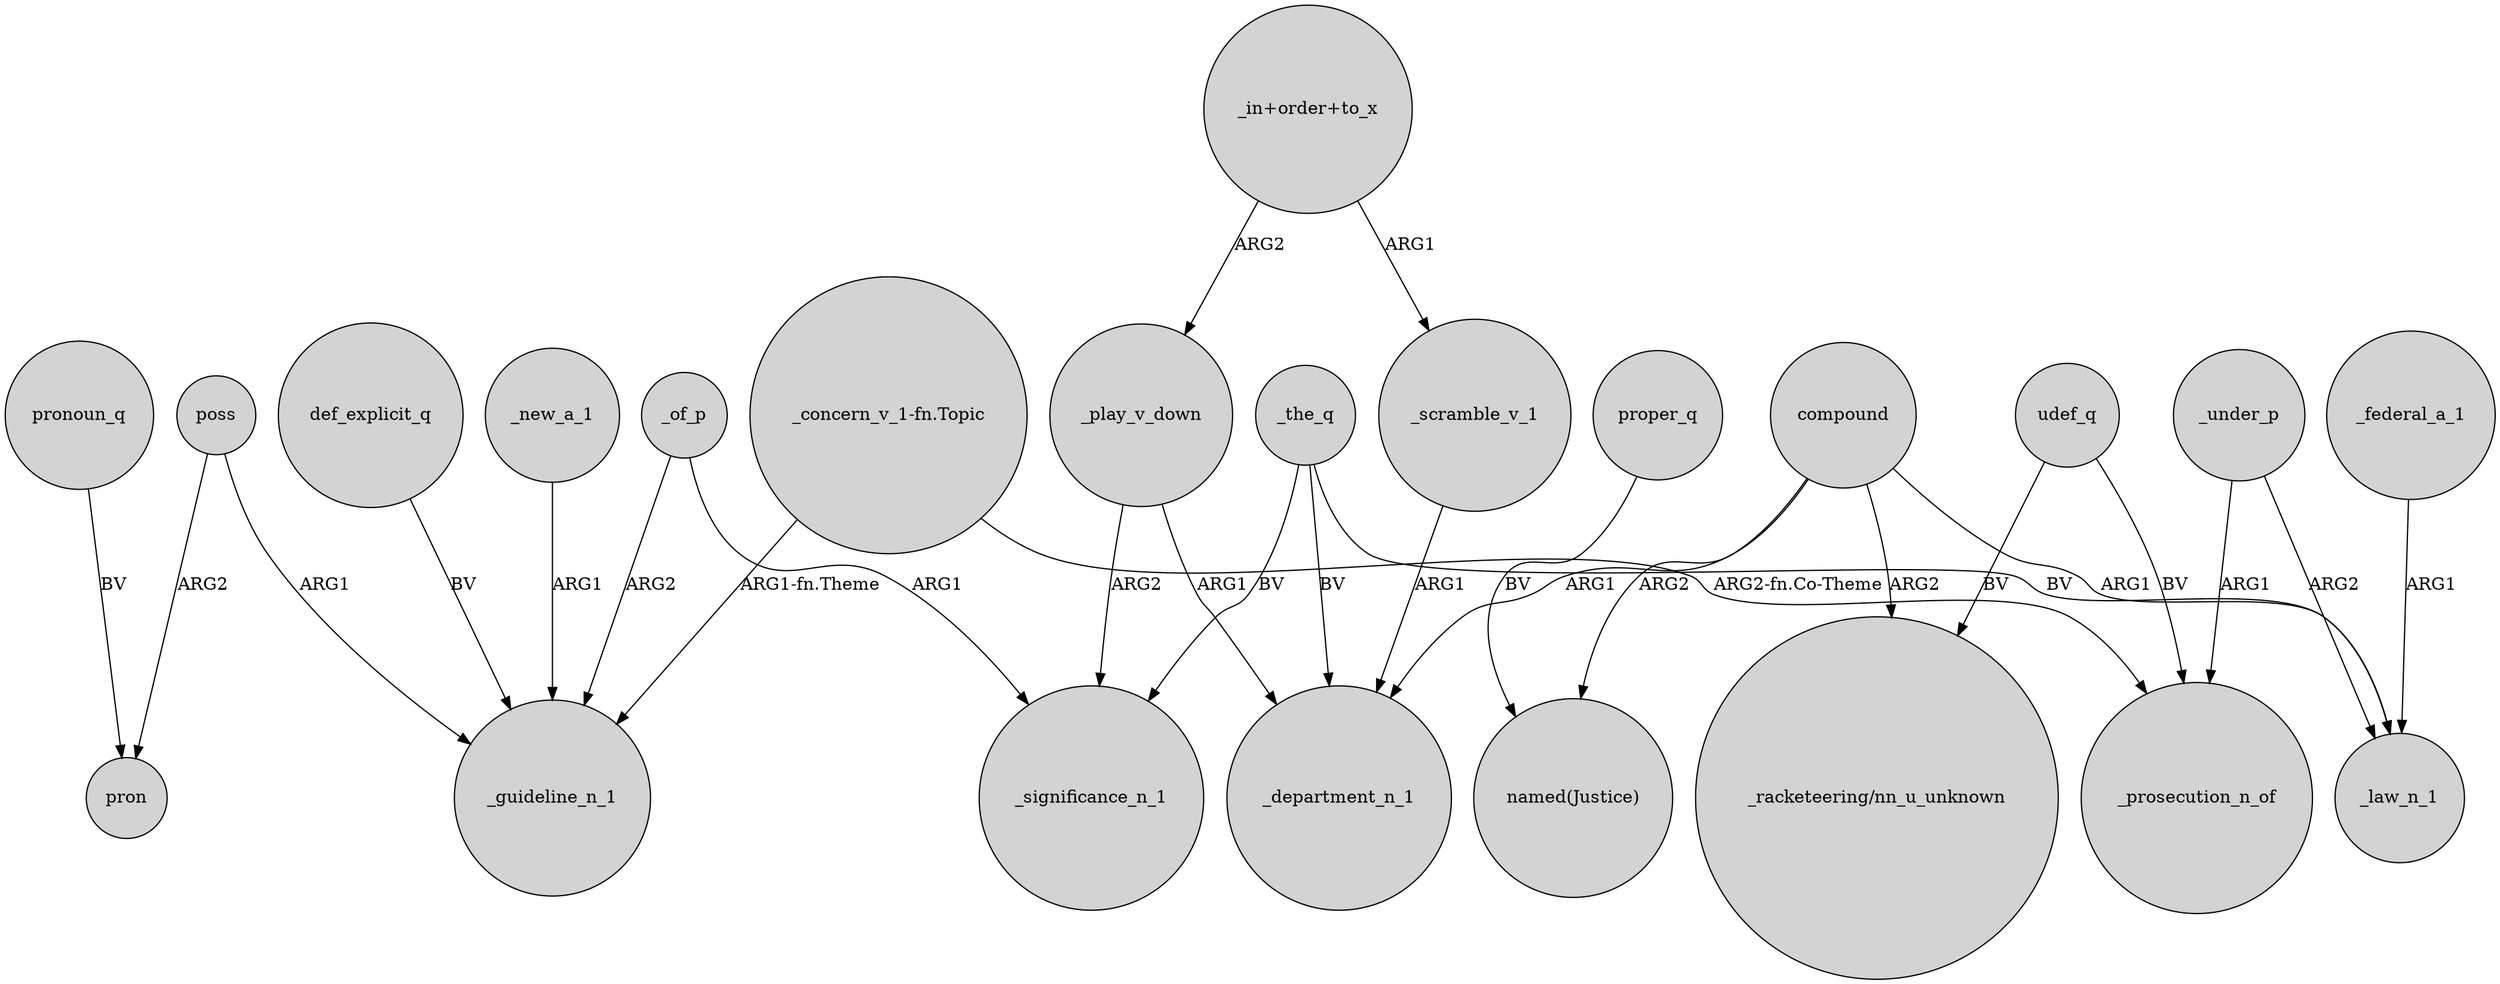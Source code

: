 digraph {
	node [shape=circle style=filled]
	"_concern_v_1-fn.Topic" -> _guideline_n_1 [label="ARG1-fn.Theme"]
	_the_q -> _significance_n_1 [label=BV]
	poss -> pron [label=ARG2]
	_of_p -> _guideline_n_1 [label=ARG2]
	_play_v_down -> _significance_n_1 [label=ARG2]
	compound -> _department_n_1 [label=ARG1]
	"_in+order+to_x" -> _scramble_v_1 [label=ARG1]
	"_concern_v_1-fn.Topic" -> _prosecution_n_of [label="ARG2-fn.Co-Theme"]
	_the_q -> _department_n_1 [label=BV]
	_play_v_down -> _department_n_1 [label=ARG1]
	_under_p -> _prosecution_n_of [label=ARG1]
	pronoun_q -> pron [label=BV]
	proper_q -> "named(Justice)" [label=BV]
	compound -> "named(Justice)" [label=ARG2]
	udef_q -> "_racketeering/nn_u_unknown" [label=BV]
	_the_q -> _law_n_1 [label=BV]
	poss -> _guideline_n_1 [label=ARG1]
	"_in+order+to_x" -> _play_v_down [label=ARG2]
	_of_p -> _significance_n_1 [label=ARG1]
	compound -> "_racketeering/nn_u_unknown" [label=ARG2]
	udef_q -> _prosecution_n_of [label=BV]
	_federal_a_1 -> _law_n_1 [label=ARG1]
	compound -> _law_n_1 [label=ARG1]
	def_explicit_q -> _guideline_n_1 [label=BV]
	_new_a_1 -> _guideline_n_1 [label=ARG1]
	_under_p -> _law_n_1 [label=ARG2]
	_scramble_v_1 -> _department_n_1 [label=ARG1]
}

